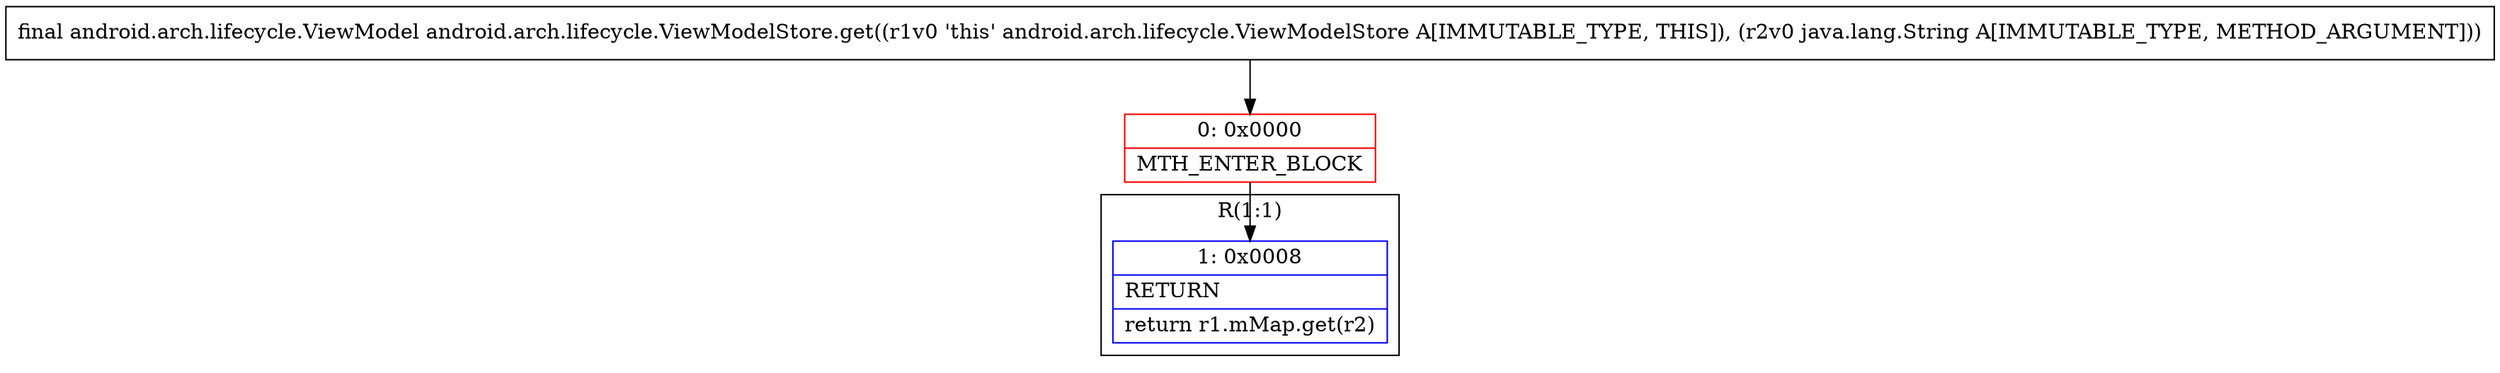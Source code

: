digraph "CFG forandroid.arch.lifecycle.ViewModelStore.get(Ljava\/lang\/String;)Landroid\/arch\/lifecycle\/ViewModel;" {
subgraph cluster_Region_52130526 {
label = "R(1:1)";
node [shape=record,color=blue];
Node_1 [shape=record,label="{1\:\ 0x0008|RETURN\l|return r1.mMap.get(r2)\l}"];
}
Node_0 [shape=record,color=red,label="{0\:\ 0x0000|MTH_ENTER_BLOCK\l}"];
MethodNode[shape=record,label="{final android.arch.lifecycle.ViewModel android.arch.lifecycle.ViewModelStore.get((r1v0 'this' android.arch.lifecycle.ViewModelStore A[IMMUTABLE_TYPE, THIS]), (r2v0 java.lang.String A[IMMUTABLE_TYPE, METHOD_ARGUMENT])) }"];
MethodNode -> Node_0;
Node_0 -> Node_1;
}

